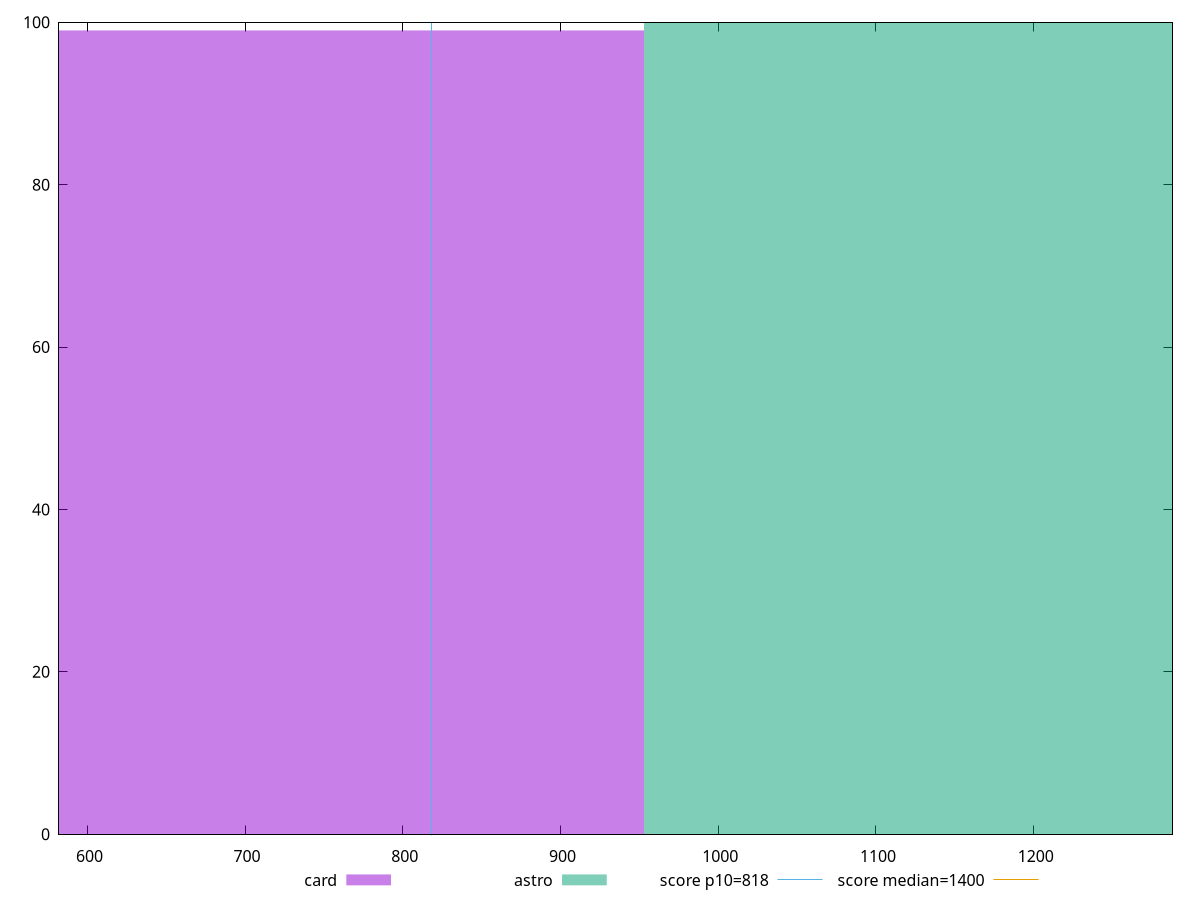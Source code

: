 reset

$card <<EOF
635.2741361753132 99
EOF

$astro <<EOF
1270.5482723506263 100
EOF

set key outside below
set boxwidth 635.2741361753132
set xrange [582:1288]
set yrange [0:100]
set trange [0:100]
set style fill transparent solid 0.5 noborder

set parametric
set terminal svg size 640, 500 enhanced background rgb 'white'
set output "report/report_00029_2021-02-24T13-36-40.390Z/dom-size/comparison/histogram/2_vs_3.svg"

plot $card title "card" with boxes, \
     $astro title "astro" with boxes, \
     818,t title "score p10=818", \
     1400,t title "score median=1400"

reset
